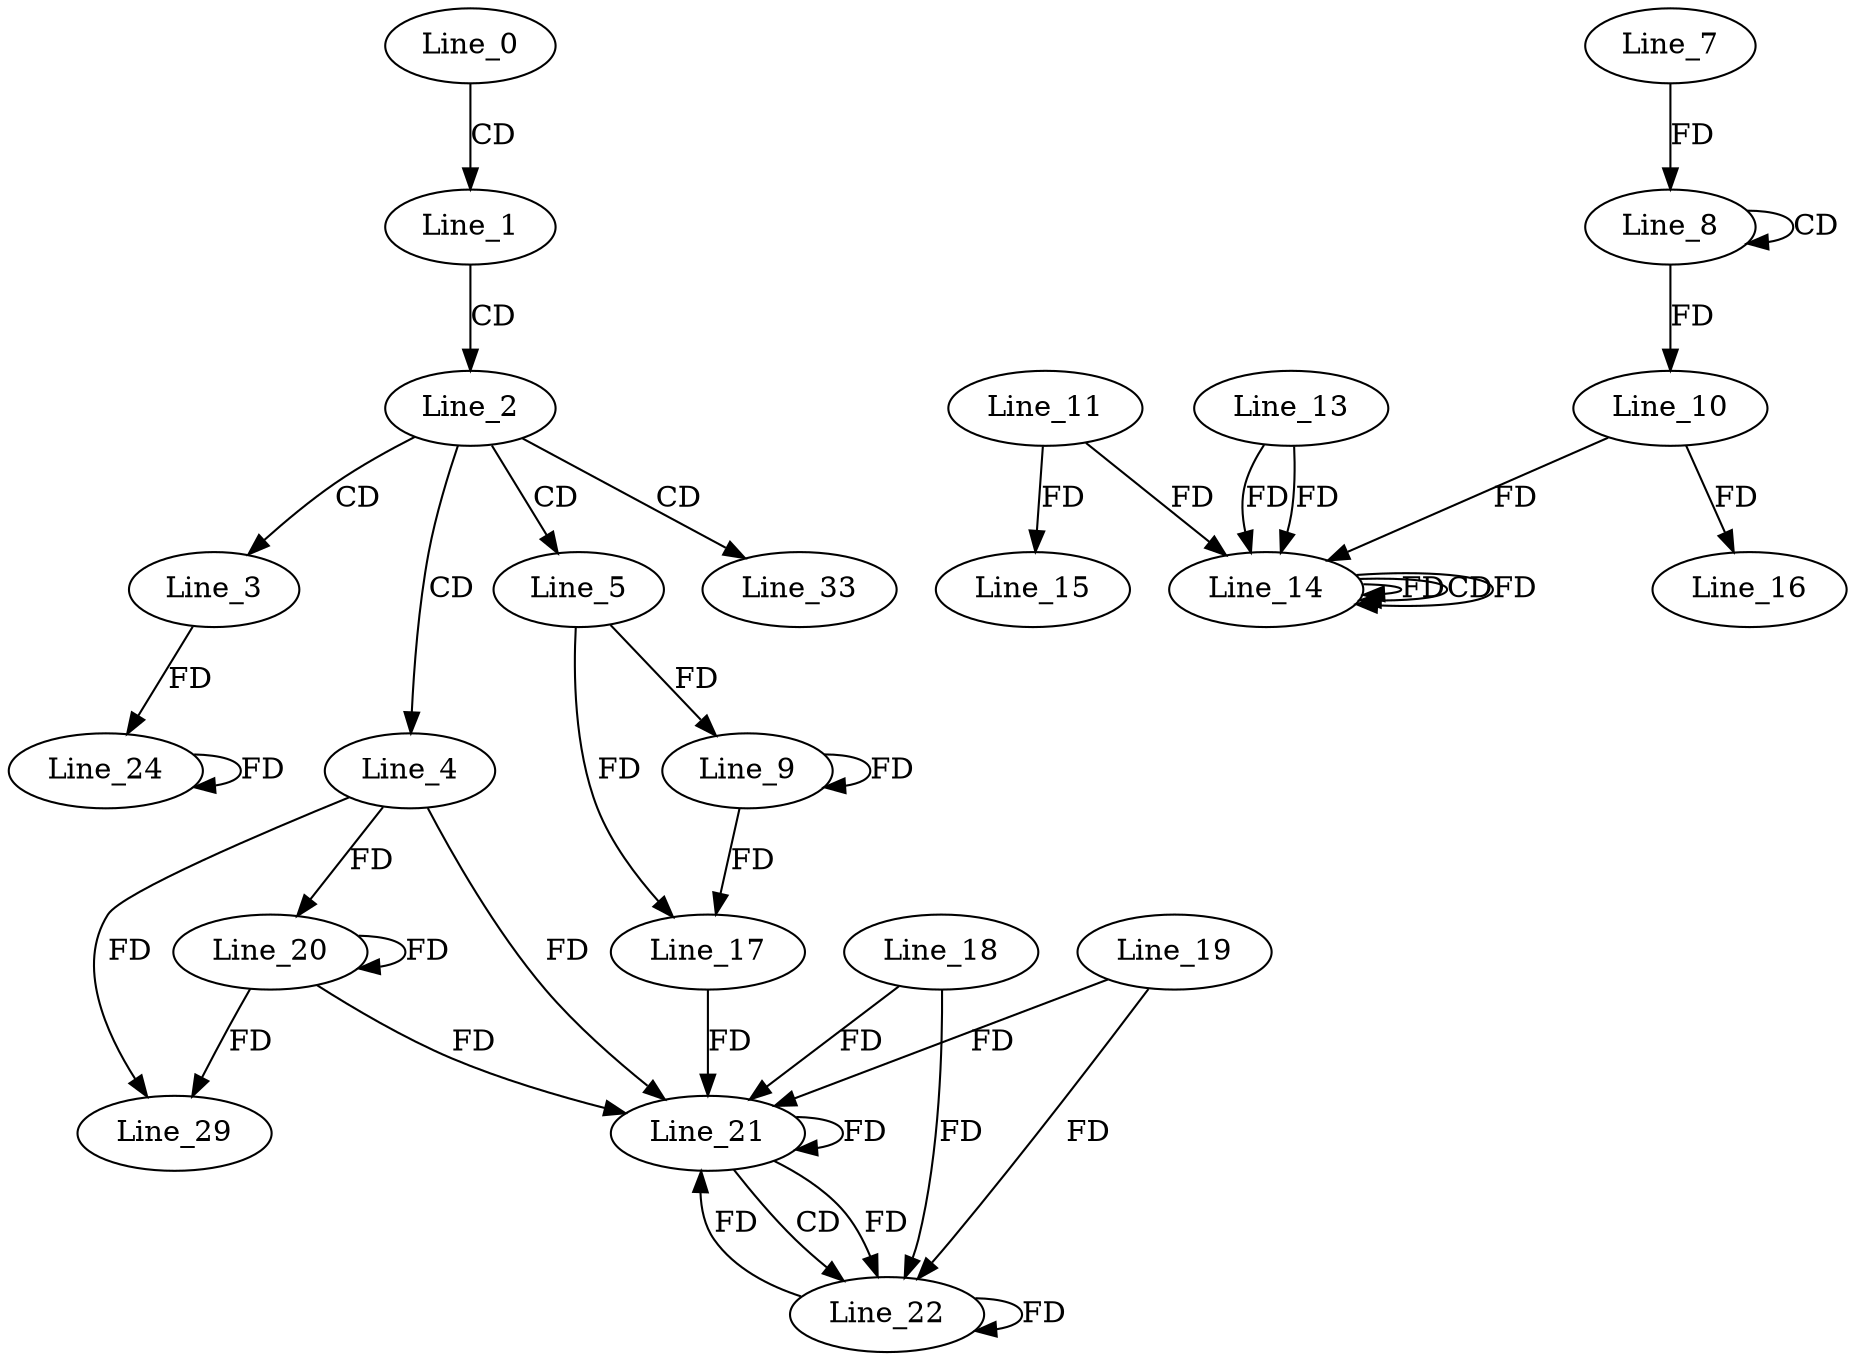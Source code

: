 digraph G {
  Line_0;
  Line_1;
  Line_2;
  Line_3;
  Line_4;
  Line_5;
  Line_8;
  Line_8;
  Line_7;
  Line_9;
  Line_10;
  Line_14;
  Line_13;
  Line_14;
  Line_10;
  Line_14;
  Line_14;
  Line_11;
  Line_15;
  Line_16;
  Line_17;
  Line_20;
  Line_21;
  Line_19;
  Line_21;
  Line_17;
  Line_18;
  Line_21;
  Line_22;
  Line_24;
  Line_29;
  Line_33;
  Line_0 -> Line_1 [ label="CD" ];
  Line_1 -> Line_2 [ label="CD" ];
  Line_2 -> Line_3 [ label="CD" ];
  Line_2 -> Line_4 [ label="CD" ];
  Line_2 -> Line_5 [ label="CD" ];
  Line_8 -> Line_8 [ label="CD" ];
  Line_7 -> Line_8 [ label="FD" ];
  Line_5 -> Line_9 [ label="FD" ];
  Line_9 -> Line_9 [ label="FD" ];
  Line_8 -> Line_10 [ label="FD" ];
  Line_14 -> Line_14 [ label="FD" ];
  Line_13 -> Line_14 [ label="FD" ];
  Line_10 -> Line_14 [ label="FD" ];
  Line_14 -> Line_14 [ label="CD" ];
  Line_11 -> Line_14 [ label="FD" ];
  Line_14 -> Line_14 [ label="FD" ];
  Line_13 -> Line_14 [ label="FD" ];
  Line_11 -> Line_15 [ label="FD" ];
  Line_10 -> Line_16 [ label="FD" ];
  Line_5 -> Line_17 [ label="FD" ];
  Line_9 -> Line_17 [ label="FD" ];
  Line_4 -> Line_20 [ label="FD" ];
  Line_20 -> Line_20 [ label="FD" ];
  Line_21 -> Line_21 [ label="FD" ];
  Line_19 -> Line_21 [ label="FD" ];
  Line_4 -> Line_21 [ label="FD" ];
  Line_20 -> Line_21 [ label="FD" ];
  Line_17 -> Line_21 [ label="FD" ];
  Line_18 -> Line_21 [ label="FD" ];
  Line_21 -> Line_22 [ label="CD" ];
  Line_22 -> Line_22 [ label="FD" ];
  Line_18 -> Line_22 [ label="FD" ];
  Line_21 -> Line_22 [ label="FD" ];
  Line_19 -> Line_22 [ label="FD" ];
  Line_3 -> Line_24 [ label="FD" ];
  Line_24 -> Line_24 [ label="FD" ];
  Line_4 -> Line_29 [ label="FD" ];
  Line_20 -> Line_29 [ label="FD" ];
  Line_2 -> Line_33 [ label="CD" ];
  Line_22 -> Line_21 [ label="FD" ];
}
